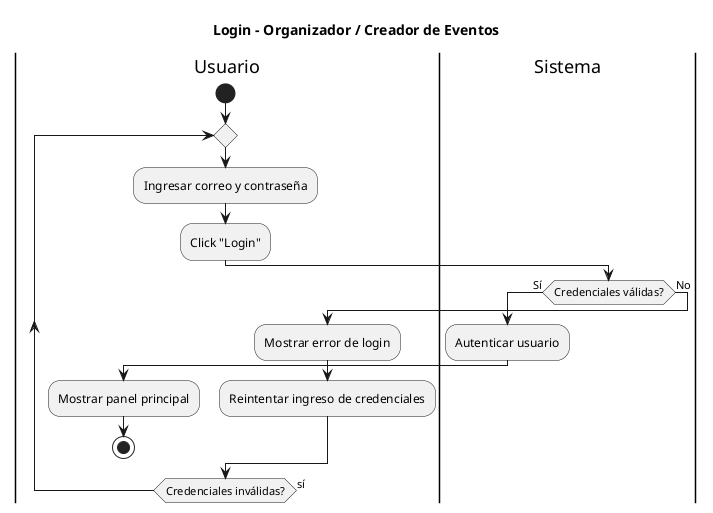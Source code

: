 @startuml
title Login - Organizador / Creador de Eventos
|Usuario|
start
repeat
    :Ingresar correo y contraseña;
    :Click "Login";

    |Sistema|
    if (Credenciales válidas?) then (Sí)
        :Autenticar usuario;
        |Usuario|
        :Mostrar panel principal;
        stop
    else (No)
        :Mostrar error de login;
        |Usuario|
        :Reintentar ingreso de credenciales;
    endif
repeat while (Credenciales inválidas?) is (sí)
@enduml
